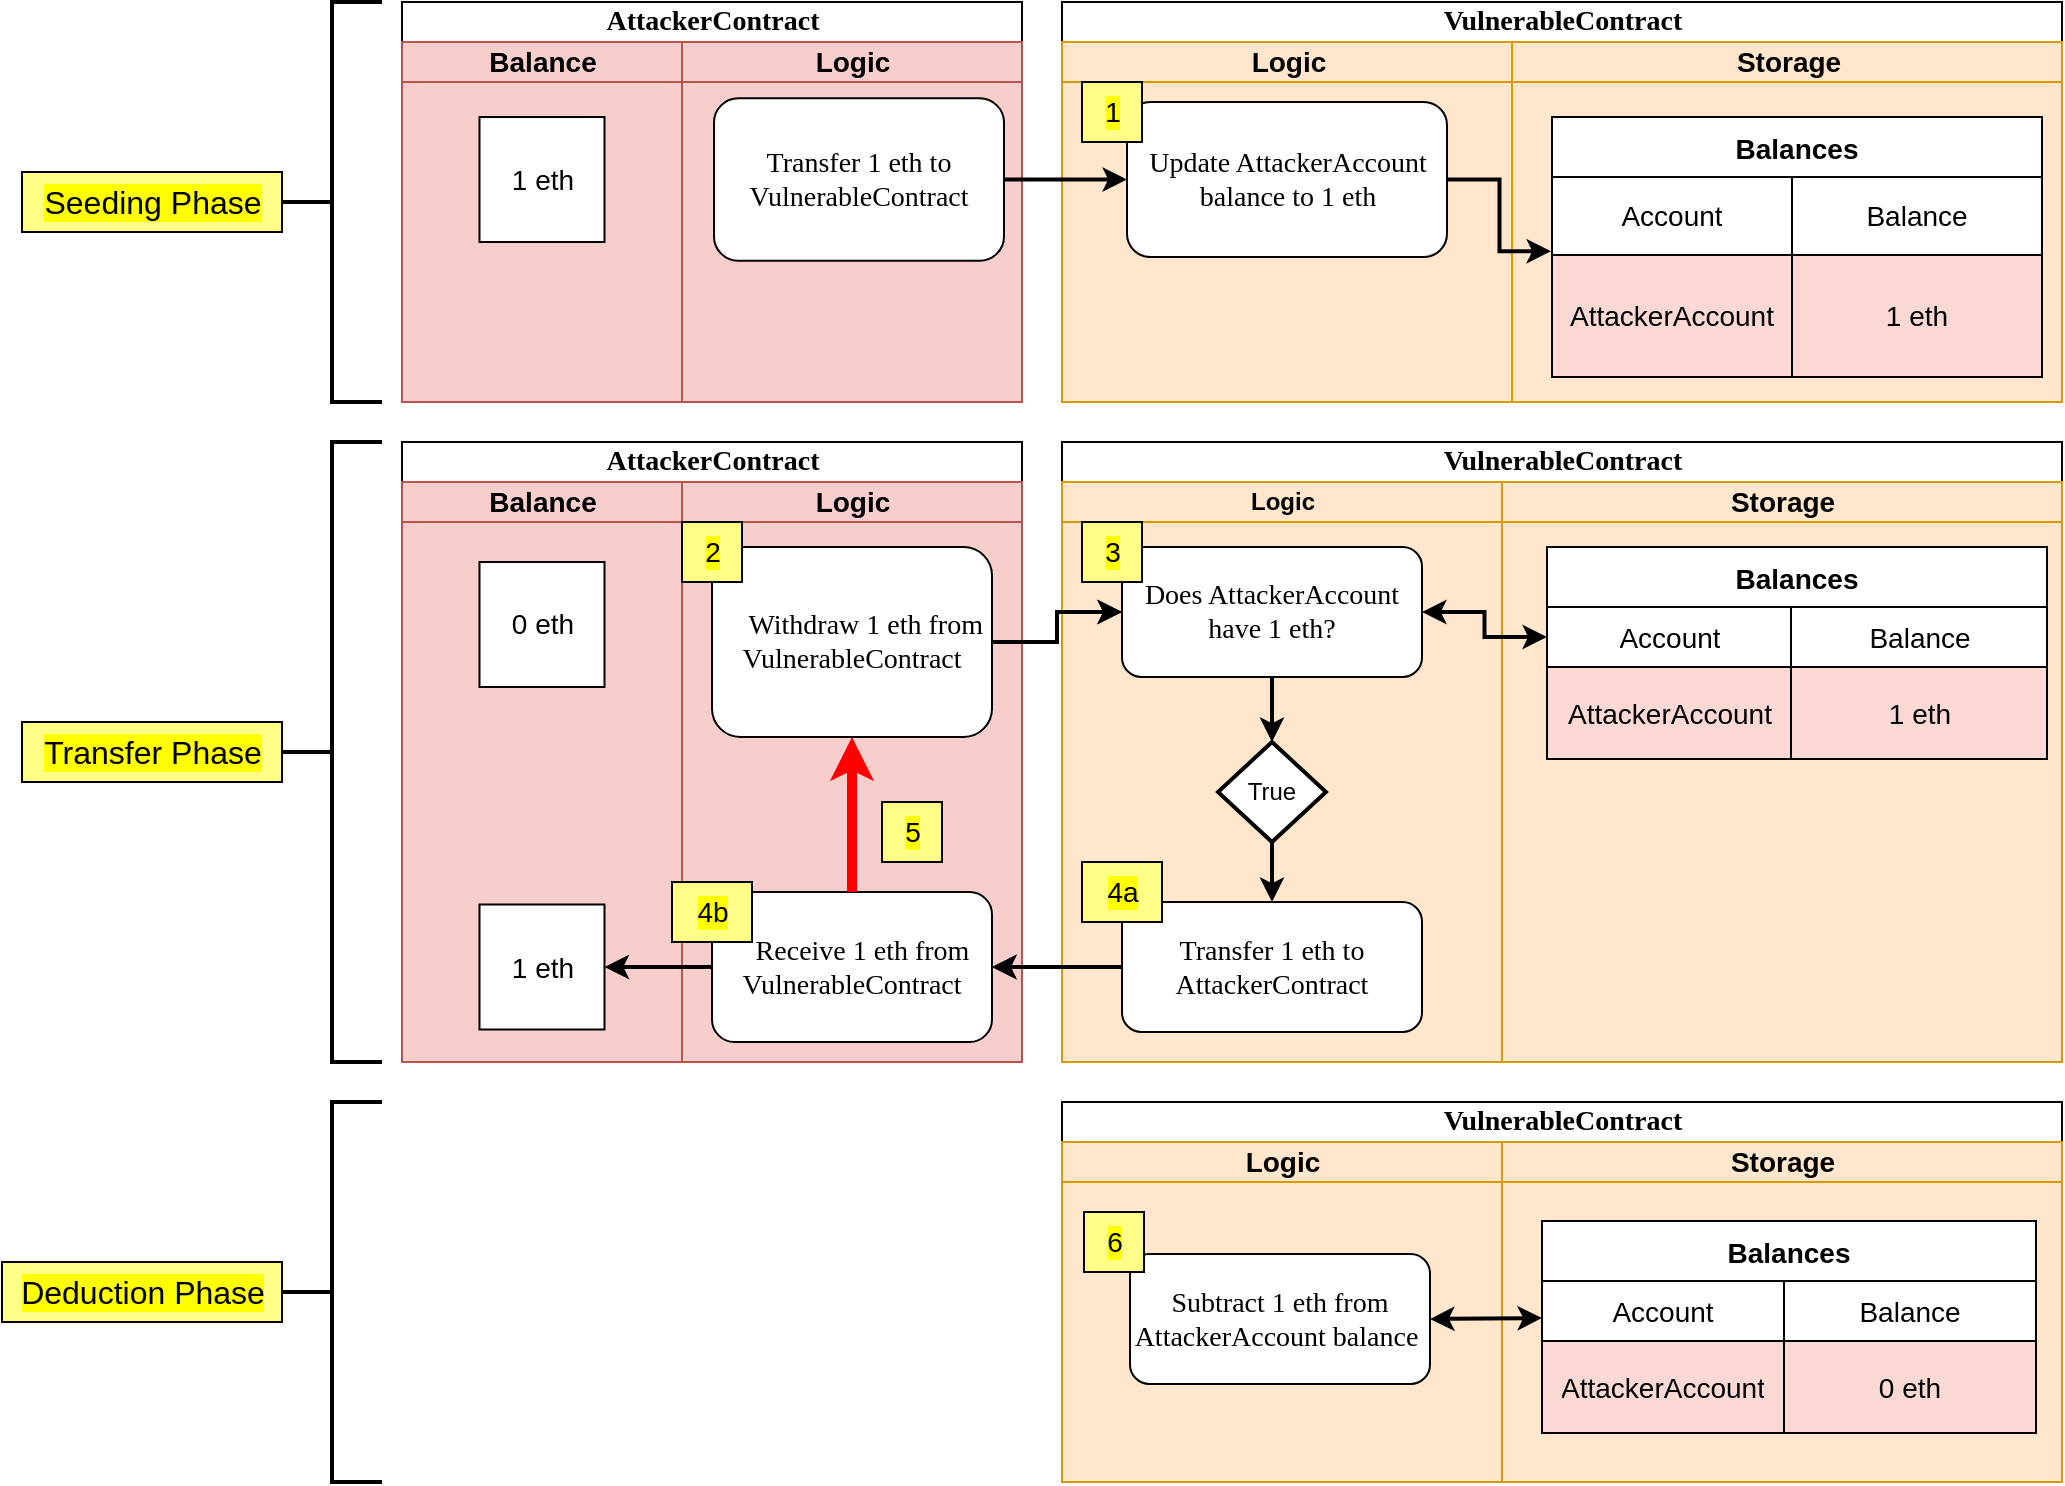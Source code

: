 <mxfile version="24.2.5" type="device">
  <diagram id="F1lny11qeg88ADVK70qy" name="Theory - 1">
    <mxGraphModel dx="2150" dy="732" grid="1" gridSize="10" guides="1" tooltips="1" connect="1" arrows="0" fold="1" page="1" pageScale="1" pageWidth="900" pageHeight="1600" math="0" shadow="0">
      <root>
        <mxCell id="0" />
        <object label="Base" id="1">
          <mxCell parent="0" />
        </object>
        <mxCell id="nzwxFwxQ3F7PPKd9Uy6t-1" value="&lt;font style=&quot;font-size: 14px;&quot;&gt;AttackerContract&lt;/font&gt;" style="swimlane;html=1;childLayout=stackLayout;startSize=20;rounded=0;shadow=0;labelBackgroundColor=none;strokeWidth=1;fontFamily=Verdana;fontSize=14;align=center;swimlaneFillColor=none;numbered=0;" parent="1" vertex="1">
          <mxGeometry x="-50" y="80" width="310" height="200" as="geometry">
            <mxRectangle x="20" y="20" width="60" height="20" as="alternateBounds" />
          </mxGeometry>
        </mxCell>
        <mxCell id="nzwxFwxQ3F7PPKd9Uy6t-16" style="edgeStyle=orthogonalEdgeStyle;rounded=1;html=1;labelBackgroundColor=none;startArrow=none;startFill=0;startSize=5;endArrow=classicThin;endFill=1;endSize=5;jettySize=auto;orthogonalLoop=1;strokeWidth=1;fontFamily=Verdana;fontSize=8" parent="nzwxFwxQ3F7PPKd9Uy6t-1" edge="1">
          <mxGeometry relative="1" as="geometry">
            <Array as="points">
              <mxPoint x="660" y="610" />
              <mxPoint x="660" y="550" />
              <mxPoint x="400" y="550" />
            </Array>
            <mxPoint x="690" y="610" as="sourcePoint" />
          </mxGeometry>
        </mxCell>
        <mxCell id="nzwxFwxQ3F7PPKd9Uy6t-17" style="edgeStyle=orthogonalEdgeStyle;rounded=1;html=1;labelBackgroundColor=none;startArrow=none;startFill=0;startSize=5;endArrow=classicThin;endFill=1;endSize=5;jettySize=auto;orthogonalLoop=1;strokeColor=#000000;strokeWidth=1;fontFamily=Verdana;fontSize=8;fontColor=#000000;" parent="nzwxFwxQ3F7PPKd9Uy6t-1" edge="1">
          <mxGeometry relative="1" as="geometry">
            <mxPoint x="690" y="610" as="sourcePoint" />
          </mxGeometry>
        </mxCell>
        <mxCell id="nzwxFwxQ3F7PPKd9Uy6t-19" style="edgeStyle=orthogonalEdgeStyle;rounded=1;html=1;labelBackgroundColor=none;startArrow=none;startFill=0;startSize=5;endArrow=classicThin;endFill=1;endSize=5;jettySize=auto;orthogonalLoop=1;strokeWidth=1;fontFamily=Verdana;fontSize=8" parent="nzwxFwxQ3F7PPKd9Uy6t-1" edge="1">
          <mxGeometry relative="1" as="geometry">
            <Array as="points">
              <mxPoint x="80" y="650" />
              <mxPoint x="490" y="650" />
              <mxPoint x="490" y="610" />
            </Array>
            <mxPoint x="530" y="610" as="targetPoint" />
          </mxGeometry>
        </mxCell>
        <mxCell id="nzwxFwxQ3F7PPKd9Uy6t-20" style="edgeStyle=orthogonalEdgeStyle;rounded=1;html=1;labelBackgroundColor=none;startArrow=none;startFill=0;startSize=5;endArrow=classicThin;endFill=1;endSize=5;jettySize=auto;orthogonalLoop=1;strokeWidth=1;fontFamily=Verdana;fontSize=8" parent="nzwxFwxQ3F7PPKd9Uy6t-1" edge="1">
          <mxGeometry relative="1" as="geometry">
            <mxPoint x="530" y="610" as="targetPoint" />
          </mxGeometry>
        </mxCell>
        <mxCell id="CfqDg3g44KLY0-B5oiju-57" value="Balance" style="swimlane;html=1;startSize=20;fillColor=#F8CECC;strokeColor=#b85450;fillStyle=solid;swimlaneFillColor=#F8CECC;numbered=0;fontSize=14;" parent="nzwxFwxQ3F7PPKd9Uy6t-1" vertex="1">
          <mxGeometry y="20" width="140" height="180" as="geometry" />
        </mxCell>
        <mxCell id="CfqDg3g44KLY0-B5oiju-59" value="1 eth" style="rounded=0;whiteSpace=wrap;html=1;labelBorderColor=none;strokeColor=default;strokeWidth=1;fontSize=14;aspect=fixed;" parent="CfqDg3g44KLY0-B5oiju-57" vertex="1">
          <mxGeometry x="38.75" y="37.51" width="62.5" height="62.5" as="geometry" />
        </mxCell>
        <mxCell id="nzwxFwxQ3F7PPKd9Uy6t-2" value="Logic" style="swimlane;html=1;startSize=20;fillColor=#F8CECC;strokeColor=#b85450;fillStyle=solid;swimlaneFillColor=#F8CECC;numbered=0;fontSize=14;" parent="nzwxFwxQ3F7PPKd9Uy6t-1" vertex="1">
          <mxGeometry x="140" y="20" width="170" height="180" as="geometry" />
        </mxCell>
        <mxCell id="KpImWnztJVB6oVCbE7Il-58" value="&lt;font style=&quot;font-size: 14px;&quot;&gt;Transfer 1 eth to VulnerableContract&lt;/font&gt;" style="rounded=1;whiteSpace=wrap;html=1;shadow=0;labelBackgroundColor=none;strokeWidth=1;fontFamily=Verdana;fontSize=14;align=center;numbered=0;" parent="nzwxFwxQ3F7PPKd9Uy6t-2" vertex="1">
          <mxGeometry x="16" y="28.13" width="145" height="81.25" as="geometry" />
        </mxCell>
        <mxCell id="KpImWnztJVB6oVCbE7Il-16" value="&lt;font style=&quot;font-size: 14px;&quot;&gt;VulnerableContract&lt;/font&gt;" style="swimlane;html=1;childLayout=stackLayout;startSize=20;rounded=0;shadow=0;labelBackgroundColor=none;strokeWidth=1;fontFamily=Verdana;fontSize=14;align=center;swimlaneFillColor=#FFE6CC;swimlaneLine=1;glass=0;spacing=2;" parent="1" vertex="1">
          <mxGeometry x="280" y="80" width="500" height="200" as="geometry">
            <mxRectangle x="20" y="20" width="60" height="20" as="alternateBounds" />
          </mxGeometry>
        </mxCell>
        <mxCell id="KpImWnztJVB6oVCbE7Il-23" style="edgeStyle=orthogonalEdgeStyle;rounded=1;html=1;labelBackgroundColor=none;startArrow=none;startFill=0;startSize=5;endArrow=classicThin;endFill=1;endSize=5;jettySize=auto;orthogonalLoop=1;strokeWidth=1;fontFamily=Verdana;fontSize=8" parent="KpImWnztJVB6oVCbE7Il-16" edge="1">
          <mxGeometry relative="1" as="geometry">
            <Array as="points">
              <mxPoint x="660" y="610" />
              <mxPoint x="660" y="550" />
              <mxPoint x="400" y="550" />
            </Array>
            <mxPoint x="690" y="610" as="sourcePoint" />
          </mxGeometry>
        </mxCell>
        <mxCell id="KpImWnztJVB6oVCbE7Il-24" style="edgeStyle=orthogonalEdgeStyle;rounded=1;html=1;labelBackgroundColor=none;startArrow=none;startFill=0;startSize=5;endArrow=classicThin;endFill=1;endSize=5;jettySize=auto;orthogonalLoop=1;strokeColor=#000000;strokeWidth=1;fontFamily=Verdana;fontSize=8;fontColor=#000000;" parent="KpImWnztJVB6oVCbE7Il-16" edge="1">
          <mxGeometry relative="1" as="geometry">
            <mxPoint x="690" y="610" as="sourcePoint" />
          </mxGeometry>
        </mxCell>
        <mxCell id="KpImWnztJVB6oVCbE7Il-25" style="edgeStyle=orthogonalEdgeStyle;rounded=1;html=1;labelBackgroundColor=none;startArrow=none;startFill=0;startSize=5;endArrow=classicThin;endFill=1;endSize=5;jettySize=auto;orthogonalLoop=1;strokeWidth=1;fontFamily=Verdana;fontSize=8" parent="KpImWnztJVB6oVCbE7Il-16" edge="1">
          <mxGeometry relative="1" as="geometry">
            <Array as="points">
              <mxPoint x="80" y="650" />
              <mxPoint x="490" y="650" />
              <mxPoint x="490" y="610" />
            </Array>
            <mxPoint x="530" y="610" as="targetPoint" />
          </mxGeometry>
        </mxCell>
        <mxCell id="KpImWnztJVB6oVCbE7Il-26" style="edgeStyle=orthogonalEdgeStyle;rounded=1;html=1;labelBackgroundColor=none;startArrow=none;startFill=0;startSize=5;endArrow=classicThin;endFill=1;endSize=5;jettySize=auto;orthogonalLoop=1;strokeWidth=1;fontFamily=Verdana;fontSize=8" parent="KpImWnztJVB6oVCbE7Il-16" edge="1">
          <mxGeometry relative="1" as="geometry">
            <mxPoint x="530" y="610" as="targetPoint" />
          </mxGeometry>
        </mxCell>
        <mxCell id="KpImWnztJVB6oVCbE7Il-27" value="Logic" style="swimlane;html=1;startSize=20;fillColor=#FFE6CC;strokeColor=#d79b00;fontSize=14;" parent="KpImWnztJVB6oVCbE7Il-16" vertex="1">
          <mxGeometry y="20" width="225" height="180" as="geometry" />
        </mxCell>
        <mxCell id="KpImWnztJVB6oVCbE7Il-28" value="&lt;font style=&quot;font-size: 14px;&quot;&gt;Update AttackerAccount balance to 1 eth&lt;/font&gt;" style="rounded=1;whiteSpace=wrap;html=1;shadow=0;labelBackgroundColor=none;strokeWidth=1;fontFamily=Verdana;fontSize=14;align=center;numbered=0;" parent="KpImWnztJVB6oVCbE7Il-27" vertex="1">
          <mxGeometry x="32.5" y="30" width="160" height="77.5" as="geometry" />
        </mxCell>
        <mxCell id="CfqDg3g44KLY0-B5oiju-24" value="1" style="text;html=1;resizable=0;autosize=1;align=center;verticalAlign=middle;points=[];fillColor=#ffff88;strokeColor=default;rounded=0;labelBackgroundColor=#FFFF00;labelBorderColor=none;fontSize=14;spacing=2;labelPadding=0;perimeterSpacing=2;" parent="KpImWnztJVB6oVCbE7Il-27" vertex="1">
          <mxGeometry x="10" y="20" width="30" height="30" as="geometry" />
        </mxCell>
        <mxCell id="KpImWnztJVB6oVCbE7Il-57" value="Storage" style="swimlane;html=1;startSize=20;fillColor=#FFE6CC;strokeColor=#d79b00;fontSize=14;" parent="KpImWnztJVB6oVCbE7Il-16" vertex="1">
          <mxGeometry x="225" y="20" width="275" height="180" as="geometry" />
        </mxCell>
        <mxCell id="KpImWnztJVB6oVCbE7Il-29" value="Balances" style="shape=table;startSize=30;container=1;collapsible=0;childLayout=tableLayout;fontStyle=1;align=center;fillStyle=solid;fontSize=14;strokeWidth=1;numbered=0;labelBorderColor=none;" parent="KpImWnztJVB6oVCbE7Il-57" vertex="1">
          <mxGeometry x="20" y="37.5" width="245" height="130" as="geometry" />
        </mxCell>
        <mxCell id="KpImWnztJVB6oVCbE7Il-30" value="" style="shape=tableRow;horizontal=0;startSize=0;swimlaneHead=0;swimlaneBody=0;top=0;left=0;bottom=0;right=0;collapsible=0;dropTarget=0;fillColor=none;points=[[0,0.5],[1,0.5]];portConstraint=eastwest;fillStyle=solid;fontSize=14;" parent="KpImWnztJVB6oVCbE7Il-29" vertex="1">
          <mxGeometry y="30" width="245" height="39" as="geometry" />
        </mxCell>
        <mxCell id="KpImWnztJVB6oVCbE7Il-31" value="Account" style="shape=partialRectangle;html=1;whiteSpace=wrap;connectable=0;top=1;left=1;bottom=1;right=1;overflow=hidden;fillStyle=solid;fontSize=14;strokeWidth=1;perimeterSpacing=2;labelBorderColor=none;fillColor=default;gradientColor=none;strokeColor=default;autosize=1;enumerate=0;enumerateValue=3;container=0;" parent="KpImWnztJVB6oVCbE7Il-30" vertex="1">
          <mxGeometry width="120" height="39" as="geometry">
            <mxRectangle width="120" height="39" as="alternateBounds" />
          </mxGeometry>
        </mxCell>
        <mxCell id="KpImWnztJVB6oVCbE7Il-32" value="Balance" style="shape=partialRectangle;html=1;whiteSpace=wrap;connectable=0;top=1;left=1;bottom=1;right=1;overflow=hidden;fillStyle=solid;fontSize=14;strokeWidth=1;" parent="KpImWnztJVB6oVCbE7Il-30" vertex="1">
          <mxGeometry x="120" width="125" height="39" as="geometry">
            <mxRectangle width="125" height="39" as="alternateBounds" />
          </mxGeometry>
        </mxCell>
        <mxCell id="KpImWnztJVB6oVCbE7Il-34" value="" style="shape=tableRow;horizontal=0;startSize=0;swimlaneHead=0;swimlaneBody=0;top=0;left=0;bottom=0;right=0;collapsible=0;dropTarget=0;fillColor=none;points=[[0,0.5],[1,0.5]];portConstraint=eastwest;fillStyle=solid;fontSize=14;" parent="KpImWnztJVB6oVCbE7Il-29" vertex="1">
          <mxGeometry y="69" width="245" height="61" as="geometry" />
        </mxCell>
        <mxCell id="KpImWnztJVB6oVCbE7Il-35" value="AttackerAccount" style="shape=partialRectangle;html=1;whiteSpace=wrap;connectable=0;top=1;left=1;bottom=1;right=1;overflow=hidden;fillStyle=solid;fontSize=14;strokeWidth=1;fillColor=#fad9d5;strokeColor=default;" parent="KpImWnztJVB6oVCbE7Il-34" vertex="1">
          <mxGeometry width="120" height="61" as="geometry">
            <mxRectangle width="120" height="61" as="alternateBounds" />
          </mxGeometry>
        </mxCell>
        <mxCell id="KpImWnztJVB6oVCbE7Il-36" value="1 eth" style="shape=partialRectangle;html=1;whiteSpace=wrap;connectable=0;top=1;left=1;bottom=1;right=1;overflow=hidden;fillStyle=solid;fontSize=14;strokeWidth=1;fillColor=#fad9d5;strokeColor=default;" parent="KpImWnztJVB6oVCbE7Il-34" vertex="1">
          <mxGeometry x="120" width="125" height="61" as="geometry">
            <mxRectangle width="125" height="61" as="alternateBounds" />
          </mxGeometry>
        </mxCell>
        <mxCell id="CJRN6A6oH6of_oJumCdY-156" value="" style="shape=waypoint;sketch=0;size=6;pointerEvents=1;points=[];fillColor=default;resizable=0;rotatable=0;perimeter=centerPerimeter;snapToPoint=1;fontSize=14;fontFamily=Verdana;rounded=1;shadow=0;labelBackgroundColor=none;strokeWidth=1;" parent="KpImWnztJVB6oVCbE7Il-34" vertex="1">
          <mxGeometry x="245" height="61" as="geometry">
            <mxRectangle width="NaN" height="61" as="alternateBounds" />
          </mxGeometry>
        </mxCell>
        <mxCell id="CJRN6A6oH6of_oJumCdY-68" value="&lt;font style=&quot;font-size: 14px;&quot;&gt;VulnerableContract&lt;/font&gt;" style="swimlane;html=1;childLayout=stackLayout;startSize=20;rounded=0;shadow=0;labelBackgroundColor=none;strokeWidth=1;fontFamily=Verdana;fontSize=14;align=center;swimlaneFillColor=#FFE6CC;strokeColor=default;" parent="1" vertex="1">
          <mxGeometry x="280" y="300" width="500" height="310" as="geometry">
            <mxRectangle x="20" y="20" width="60" height="20" as="alternateBounds" />
          </mxGeometry>
        </mxCell>
        <mxCell id="CJRN6A6oH6of_oJumCdY-69" style="edgeStyle=orthogonalEdgeStyle;rounded=1;html=1;labelBackgroundColor=none;startArrow=none;startFill=0;startSize=5;endArrow=classicThin;endFill=1;endSize=5;jettySize=auto;orthogonalLoop=1;strokeWidth=1;fontFamily=Verdana;fontSize=14;" parent="CJRN6A6oH6of_oJumCdY-68" target="CJRN6A6oH6of_oJumCdY-76" edge="1">
          <mxGeometry relative="1" as="geometry">
            <mxPoint x="120" y="115.0" as="sourcePoint" />
          </mxGeometry>
        </mxCell>
        <mxCell id="CJRN6A6oH6of_oJumCdY-70" value="1 ethLib" style="edgeLabel;html=1;align=center;verticalAlign=middle;resizable=0;points=[];fontSize=14;" parent="CJRN6A6oH6of_oJumCdY-69" vertex="1" connectable="0">
          <mxGeometry x="-0.367" y="1" relative="1" as="geometry">
            <mxPoint as="offset" />
          </mxGeometry>
        </mxCell>
        <mxCell id="CJRN6A6oH6of_oJumCdY-71" style="edgeStyle=orthogonalEdgeStyle;rounded=1;html=1;labelBackgroundColor=none;startArrow=none;startFill=0;startSize=5;endArrow=classicThin;endFill=1;endSize=5;jettySize=auto;orthogonalLoop=1;strokeWidth=1;fontFamily=Verdana;fontSize=8" parent="CJRN6A6oH6of_oJumCdY-68" edge="1">
          <mxGeometry relative="1" as="geometry">
            <Array as="points">
              <mxPoint x="660" y="610" />
              <mxPoint x="660" y="550" />
              <mxPoint x="400" y="550" />
            </Array>
            <mxPoint x="690" y="610" as="sourcePoint" />
          </mxGeometry>
        </mxCell>
        <mxCell id="CJRN6A6oH6of_oJumCdY-72" style="edgeStyle=orthogonalEdgeStyle;rounded=1;html=1;labelBackgroundColor=none;startArrow=none;startFill=0;startSize=5;endArrow=classicThin;endFill=1;endSize=5;jettySize=auto;orthogonalLoop=1;strokeColor=#000000;strokeWidth=1;fontFamily=Verdana;fontSize=8;fontColor=#000000;" parent="CJRN6A6oH6of_oJumCdY-68" edge="1">
          <mxGeometry relative="1" as="geometry">
            <mxPoint x="690" y="610" as="sourcePoint" />
          </mxGeometry>
        </mxCell>
        <mxCell id="CJRN6A6oH6of_oJumCdY-73" style="edgeStyle=orthogonalEdgeStyle;rounded=1;html=1;labelBackgroundColor=none;startArrow=none;startFill=0;startSize=5;endArrow=classicThin;endFill=1;endSize=5;jettySize=auto;orthogonalLoop=1;strokeWidth=1;fontFamily=Verdana;fontSize=8" parent="CJRN6A6oH6of_oJumCdY-68" edge="1">
          <mxGeometry relative="1" as="geometry">
            <Array as="points">
              <mxPoint x="80" y="650" />
              <mxPoint x="490" y="650" />
              <mxPoint x="490" y="610" />
            </Array>
            <mxPoint x="530" y="610" as="targetPoint" />
          </mxGeometry>
        </mxCell>
        <mxCell id="CJRN6A6oH6of_oJumCdY-74" style="edgeStyle=orthogonalEdgeStyle;rounded=1;html=1;labelBackgroundColor=none;startArrow=none;startFill=0;startSize=5;endArrow=classicThin;endFill=1;endSize=5;jettySize=auto;orthogonalLoop=1;strokeWidth=1;fontFamily=Verdana;fontSize=8" parent="CJRN6A6oH6of_oJumCdY-68" edge="1">
          <mxGeometry relative="1" as="geometry">
            <mxPoint x="530" y="610" as="targetPoint" />
          </mxGeometry>
        </mxCell>
        <mxCell id="CJRN6A6oH6of_oJumCdY-75" value="Logic" style="swimlane;html=1;startSize=20;fillColor=#FFE6CC;strokeColor=#d79b00;fontSize=12;" parent="CJRN6A6oH6of_oJumCdY-68" vertex="1">
          <mxGeometry y="20" width="220" height="290" as="geometry" />
        </mxCell>
        <mxCell id="CJRN6A6oH6of_oJumCdY-76" value="&lt;font style=&quot;font-size: 14px;&quot;&gt;Does AttackerAccount have 1 eth?&lt;/font&gt;" style="rounded=1;whiteSpace=wrap;html=1;shadow=0;labelBackgroundColor=none;strokeWidth=1;fontFamily=Verdana;fontSize=14;align=center;numbered=0;" parent="CJRN6A6oH6of_oJumCdY-75" vertex="1">
          <mxGeometry x="30" y="32.5" width="150" height="65" as="geometry" />
        </mxCell>
        <mxCell id="CJRN6A6oH6of_oJumCdY-98" value="&lt;font style=&quot;font-size: 14px;&quot;&gt;Transfer 1 eth to AttackerContract&lt;/font&gt;" style="rounded=1;whiteSpace=wrap;html=1;shadow=0;labelBackgroundColor=none;strokeWidth=1;fontFamily=Verdana;fontSize=14;align=center;numbered=0;" parent="CJRN6A6oH6of_oJumCdY-75" vertex="1">
          <mxGeometry x="30" y="210" width="150" height="65" as="geometry" />
        </mxCell>
        <mxCell id="uNGihFnRNZCweG5Byzgp-124" value="" style="edgeStyle=orthogonalEdgeStyle;rounded=0;orthogonalLoop=1;jettySize=auto;html=1;strokeWidth=2;fontSize=14;exitX=0.5;exitY=1;exitDx=0;exitDy=0;entryX=0.5;entryY=0;entryDx=0;entryDy=0;strokeColor=#000000;" parent="CJRN6A6oH6of_oJumCdY-75" source="CfqDg3g44KLY0-B5oiju-52" target="CJRN6A6oH6of_oJumCdY-98" edge="1">
          <mxGeometry relative="1" as="geometry">
            <mxPoint x="115" y="140" as="sourcePoint" />
            <mxPoint x="115" y="200" as="targetPoint" />
          </mxGeometry>
        </mxCell>
        <mxCell id="CfqDg3g44KLY0-B5oiju-12" value="4a" style="text;html=1;resizable=0;autosize=1;align=center;verticalAlign=middle;points=[];fillColor=#ffff88;strokeColor=default;rounded=0;labelBackgroundColor=#FFFF00;labelBorderColor=none;fontSize=14;spacing=2;labelPadding=0;perimeterSpacing=2;" parent="CJRN6A6oH6of_oJumCdY-75" vertex="1">
          <mxGeometry x="10" y="190" width="40" height="30" as="geometry" />
        </mxCell>
        <mxCell id="CfqDg3g44KLY0-B5oiju-13" value="3" style="text;html=1;resizable=0;autosize=1;align=center;verticalAlign=middle;points=[];fillColor=#ffff88;strokeColor=default;rounded=0;labelBackgroundColor=#FFFF00;labelBorderColor=none;fontSize=14;spacing=2;labelPadding=0;perimeterSpacing=2;" parent="CJRN6A6oH6of_oJumCdY-75" vertex="1">
          <mxGeometry x="10" y="20" width="30" height="30" as="geometry" />
        </mxCell>
        <mxCell id="CfqDg3g44KLY0-B5oiju-52" value="True" style="strokeWidth=2;html=1;shape=mxgraph.flowchart.decision;whiteSpace=wrap;" parent="CJRN6A6oH6of_oJumCdY-75" vertex="1">
          <mxGeometry x="78" y="130" width="54" height="50" as="geometry" />
        </mxCell>
        <mxCell id="CfqDg3g44KLY0-B5oiju-53" value="" style="edgeStyle=orthogonalEdgeStyle;rounded=0;orthogonalLoop=1;jettySize=auto;html=1;strokeWidth=2;fontSize=14;exitX=0.5;exitY=1;exitDx=0;exitDy=0;entryX=0.5;entryY=0;entryDx=0;entryDy=0;strokeColor=#000000;" parent="CJRN6A6oH6of_oJumCdY-75" source="CJRN6A6oH6of_oJumCdY-76" target="CfqDg3g44KLY0-B5oiju-52" edge="1">
          <mxGeometry relative="1" as="geometry">
            <mxPoint x="385" y="428" as="sourcePoint" />
            <mxPoint x="385" y="520" as="targetPoint" />
          </mxGeometry>
        </mxCell>
        <mxCell id="CJRN6A6oH6of_oJumCdY-193" value="Storage" style="swimlane;html=1;startSize=20;fillColor=#FFE6CC;strokeColor=#d79b00;fontSize=14;" parent="CJRN6A6oH6of_oJumCdY-68" vertex="1">
          <mxGeometry x="220" y="20" width="280" height="290" as="geometry" />
        </mxCell>
        <mxCell id="ML-0f9Pnc7A3zYeYv5lM-28" value="Balances" style="shape=table;startSize=30;container=1;collapsible=0;childLayout=tableLayout;fontStyle=1;align=center;fillStyle=solid;fontSize=14;strokeWidth=1;numbered=0;labelBorderColor=none;" parent="CJRN6A6oH6of_oJumCdY-193" vertex="1">
          <mxGeometry x="22.5" y="32.5" width="250" height="106" as="geometry" />
        </mxCell>
        <mxCell id="ML-0f9Pnc7A3zYeYv5lM-29" value="" style="shape=tableRow;horizontal=0;startSize=0;swimlaneHead=0;swimlaneBody=0;top=0;left=0;bottom=0;right=0;collapsible=0;dropTarget=0;fillColor=none;points=[[0,0.5],[1,0.5]];portConstraint=eastwest;fillStyle=solid;fontSize=14;" parent="ML-0f9Pnc7A3zYeYv5lM-28" vertex="1">
          <mxGeometry y="30" width="250" height="30" as="geometry" />
        </mxCell>
        <mxCell id="ML-0f9Pnc7A3zYeYv5lM-30" value="Account" style="shape=partialRectangle;html=1;whiteSpace=wrap;connectable=0;top=1;left=1;bottom=1;right=1;overflow=hidden;fillStyle=solid;fontSize=14;strokeWidth=1;perimeterSpacing=2;labelBorderColor=none;fillColor=default;gradientColor=none;strokeColor=default;autosize=1;enumerate=0;enumerateValue=3;container=0;" parent="ML-0f9Pnc7A3zYeYv5lM-29" vertex="1">
          <mxGeometry width="122" height="30" as="geometry">
            <mxRectangle width="122" height="30" as="alternateBounds" />
          </mxGeometry>
        </mxCell>
        <mxCell id="ML-0f9Pnc7A3zYeYv5lM-31" value="Balance" style="shape=partialRectangle;html=1;whiteSpace=wrap;connectable=0;top=1;left=1;bottom=1;right=1;overflow=hidden;fillStyle=solid;fontSize=14;strokeWidth=1;" parent="ML-0f9Pnc7A3zYeYv5lM-29" vertex="1">
          <mxGeometry x="122" width="128" height="30" as="geometry">
            <mxRectangle width="128" height="30" as="alternateBounds" />
          </mxGeometry>
        </mxCell>
        <mxCell id="ML-0f9Pnc7A3zYeYv5lM-32" value="" style="shape=tableRow;horizontal=0;startSize=0;swimlaneHead=0;swimlaneBody=0;top=0;left=0;bottom=0;right=0;collapsible=0;dropTarget=0;fillColor=none;points=[[0,0.5],[1,0.5]];portConstraint=eastwest;fillStyle=solid;fontSize=14;" parent="ML-0f9Pnc7A3zYeYv5lM-28" vertex="1">
          <mxGeometry y="60" width="250" height="46" as="geometry" />
        </mxCell>
        <mxCell id="ML-0f9Pnc7A3zYeYv5lM-33" value="AttackerAccount" style="shape=partialRectangle;html=1;whiteSpace=wrap;connectable=0;top=1;left=1;bottom=1;right=1;overflow=hidden;fillStyle=solid;fontSize=14;strokeWidth=1;fillColor=#fad9d5;strokeColor=default;" parent="ML-0f9Pnc7A3zYeYv5lM-32" vertex="1">
          <mxGeometry width="122" height="46" as="geometry">
            <mxRectangle width="122" height="46" as="alternateBounds" />
          </mxGeometry>
        </mxCell>
        <mxCell id="ML-0f9Pnc7A3zYeYv5lM-34" value="1 eth" style="shape=partialRectangle;html=1;whiteSpace=wrap;connectable=0;top=1;left=1;bottom=1;right=1;overflow=hidden;fillStyle=solid;fontSize=14;strokeWidth=1;fillColor=#fad9d5;strokeColor=default;" parent="ML-0f9Pnc7A3zYeYv5lM-32" vertex="1">
          <mxGeometry x="122" width="128" height="46" as="geometry">
            <mxRectangle width="128" height="46" as="alternateBounds" />
          </mxGeometry>
        </mxCell>
        <mxCell id="ML-0f9Pnc7A3zYeYv5lM-35" value="" style="shape=waypoint;sketch=0;size=6;pointerEvents=1;points=[];fillColor=default;resizable=0;rotatable=0;perimeter=centerPerimeter;snapToPoint=1;fontSize=14;fontFamily=Verdana;rounded=1;shadow=0;labelBackgroundColor=none;strokeWidth=1;" parent="ML-0f9Pnc7A3zYeYv5lM-32" vertex="1">
          <mxGeometry x="250" height="46" as="geometry">
            <mxRectangle width="NaN" height="46" as="alternateBounds" />
          </mxGeometry>
        </mxCell>
        <mxCell id="CJRN6A6oH6of_oJumCdY-162" style="edgeStyle=orthogonalEdgeStyle;rounded=0;orthogonalLoop=1;jettySize=auto;html=1;exitX=1;exitY=0.5;exitDx=0;exitDy=0;strokeWidth=2;fontSize=14;startArrow=classic;startFill=1;strokeColor=#000000;entryX=0;entryY=0.5;entryDx=0;entryDy=0;" parent="CJRN6A6oH6of_oJumCdY-68" source="CJRN6A6oH6of_oJumCdY-76" target="ML-0f9Pnc7A3zYeYv5lM-29" edge="1">
          <mxGeometry relative="1" as="geometry">
            <mxPoint x="230" y="122" as="targetPoint" />
          </mxGeometry>
        </mxCell>
        <mxCell id="CJRN6A6oH6of_oJumCdY-154" value="&lt;p style=&quot;line-height: 100%;&quot;&gt;&lt;br&gt;&lt;/p&gt;" style="strokeWidth=2;html=1;shape=mxgraph.flowchart.annotation_2;align=right;labelPosition=left;pointerEvents=1;labelBackgroundColor=#FFFF00;fontSize=14;verticalLabelPosition=middle;verticalAlign=middle;horizontal=1;spacing=0;labelPadding=0;snapToPoint=0;perimeter=rectanglePerimeter;container=0;" parent="1" vertex="1">
          <mxGeometry x="-110" y="80" width="50" height="200" as="geometry" />
        </mxCell>
        <mxCell id="ML-0f9Pnc7A3zYeYv5lM-11" value="&lt;p style=&quot;line-height: 0%;&quot;&gt;&lt;br&gt;&lt;/p&gt;" style="strokeWidth=2;html=1;shape=mxgraph.flowchart.annotation_2;align=right;labelPosition=left;pointerEvents=1;labelBackgroundColor=#FFFF00;fontSize=14;verticalLabelPosition=middle;verticalAlign=middle;horizontal=1;spacing=0;strokeColor=default;labelPadding=5;snapToPoint=0;perimeter=rectanglePerimeter;" parent="1" vertex="1">
          <mxGeometry x="-110" y="300" width="50" height="310" as="geometry" />
        </mxCell>
        <mxCell id="ML-0f9Pnc7A3zYeYv5lM-57" value="&lt;font style=&quot;font-size: 14px;&quot;&gt;VulnerableContract&lt;/font&gt;" style="swimlane;html=1;childLayout=stackLayout;startSize=20;rounded=0;shadow=0;labelBackgroundColor=none;strokeWidth=1;fontFamily=Verdana;fontSize=14;align=center;swimlaneFillColor=#FFE6CC;" parent="1" vertex="1">
          <mxGeometry x="280" y="630" width="500" height="190" as="geometry">
            <mxRectangle x="20" y="20" width="60" height="20" as="alternateBounds" />
          </mxGeometry>
        </mxCell>
        <mxCell id="ML-0f9Pnc7A3zYeYv5lM-58" style="edgeStyle=orthogonalEdgeStyle;rounded=1;html=1;labelBackgroundColor=none;startArrow=none;startFill=0;startSize=5;endArrow=classicThin;endFill=1;endSize=5;jettySize=auto;orthogonalLoop=1;strokeWidth=1;fontFamily=Verdana;fontSize=14;" parent="ML-0f9Pnc7A3zYeYv5lM-57" target="ML-0f9Pnc7A3zYeYv5lM-67" edge="1">
          <mxGeometry relative="1" as="geometry">
            <mxPoint x="120" y="115.0" as="sourcePoint" />
          </mxGeometry>
        </mxCell>
        <mxCell id="ML-0f9Pnc7A3zYeYv5lM-59" value="1 ethLib" style="edgeLabel;html=1;align=center;verticalAlign=middle;resizable=0;points=[];fontSize=14;" parent="ML-0f9Pnc7A3zYeYv5lM-58" vertex="1" connectable="0">
          <mxGeometry x="-0.367" y="1" relative="1" as="geometry">
            <mxPoint as="offset" />
          </mxGeometry>
        </mxCell>
        <mxCell id="ML-0f9Pnc7A3zYeYv5lM-60" style="edgeStyle=orthogonalEdgeStyle;rounded=1;html=1;labelBackgroundColor=none;startArrow=none;startFill=0;startSize=5;endArrow=classicThin;endFill=1;endSize=5;jettySize=auto;orthogonalLoop=1;strokeWidth=1;fontFamily=Verdana;fontSize=8" parent="ML-0f9Pnc7A3zYeYv5lM-57" edge="1">
          <mxGeometry relative="1" as="geometry">
            <Array as="points">
              <mxPoint x="660" y="610" />
              <mxPoint x="660" y="550" />
              <mxPoint x="400" y="550" />
            </Array>
            <mxPoint x="690" y="610" as="sourcePoint" />
          </mxGeometry>
        </mxCell>
        <mxCell id="ML-0f9Pnc7A3zYeYv5lM-61" style="edgeStyle=orthogonalEdgeStyle;rounded=1;html=1;labelBackgroundColor=none;startArrow=none;startFill=0;startSize=5;endArrow=classicThin;endFill=1;endSize=5;jettySize=auto;orthogonalLoop=1;strokeColor=#000000;strokeWidth=1;fontFamily=Verdana;fontSize=8;fontColor=#000000;" parent="ML-0f9Pnc7A3zYeYv5lM-57" edge="1">
          <mxGeometry relative="1" as="geometry">
            <mxPoint x="690" y="610" as="sourcePoint" />
          </mxGeometry>
        </mxCell>
        <mxCell id="ML-0f9Pnc7A3zYeYv5lM-62" style="edgeStyle=orthogonalEdgeStyle;rounded=1;html=1;labelBackgroundColor=none;startArrow=none;startFill=0;startSize=5;endArrow=classicThin;endFill=1;endSize=5;jettySize=auto;orthogonalLoop=1;strokeWidth=1;fontFamily=Verdana;fontSize=8" parent="ML-0f9Pnc7A3zYeYv5lM-57" edge="1">
          <mxGeometry relative="1" as="geometry">
            <Array as="points">
              <mxPoint x="80" y="650" />
              <mxPoint x="490" y="650" />
              <mxPoint x="490" y="610" />
            </Array>
            <mxPoint x="530" y="610" as="targetPoint" />
          </mxGeometry>
        </mxCell>
        <mxCell id="ML-0f9Pnc7A3zYeYv5lM-63" style="edgeStyle=orthogonalEdgeStyle;rounded=1;html=1;labelBackgroundColor=none;startArrow=none;startFill=0;startSize=5;endArrow=classicThin;endFill=1;endSize=5;jettySize=auto;orthogonalLoop=1;strokeWidth=1;fontFamily=Verdana;fontSize=8" parent="ML-0f9Pnc7A3zYeYv5lM-57" edge="1">
          <mxGeometry relative="1" as="geometry">
            <mxPoint x="530" y="610" as="targetPoint" />
          </mxGeometry>
        </mxCell>
        <mxCell id="ML-0f9Pnc7A3zYeYv5lM-64" value="Logic" style="swimlane;html=1;startSize=20;fillColor=#FFE6CC;strokeColor=#d79b00;fontSize=14;" parent="ML-0f9Pnc7A3zYeYv5lM-57" vertex="1">
          <mxGeometry y="20" width="220" height="170" as="geometry" />
        </mxCell>
        <mxCell id="ML-0f9Pnc7A3zYeYv5lM-67" value="&lt;font style=&quot;font-size: 14px;&quot;&gt;Subtract 1 eth from AttackerAccount balance&amp;nbsp;&lt;/font&gt;" style="rounded=1;whiteSpace=wrap;html=1;shadow=0;labelBackgroundColor=none;strokeWidth=1;fontFamily=Verdana;fontSize=14;align=center;numbered=0;" parent="ML-0f9Pnc7A3zYeYv5lM-64" vertex="1">
          <mxGeometry x="34" y="56" width="150" height="65" as="geometry" />
        </mxCell>
        <mxCell id="CfqDg3g44KLY0-B5oiju-10" value="6" style="text;html=1;resizable=0;autosize=1;align=center;verticalAlign=middle;points=[];fillColor=#ffff88;strokeColor=default;rounded=0;labelBackgroundColor=#FFFF00;labelBorderColor=none;fontSize=14;spacing=2;labelPadding=0;perimeterSpacing=2;" parent="ML-0f9Pnc7A3zYeYv5lM-64" vertex="1">
          <mxGeometry x="11" y="35" width="30" height="30" as="geometry" />
        </mxCell>
        <mxCell id="ML-0f9Pnc7A3zYeYv5lM-70" value="VulnerableContract Storage" style="swimlane;html=1;startSize=20;fillColor=#FFE6CC;strokeColor=#d79b00;fontSize=14;" parent="ML-0f9Pnc7A3zYeYv5lM-57" vertex="1">
          <mxGeometry x="220" y="20" width="280" height="170" as="geometry" />
        </mxCell>
        <mxCell id="ML-0f9Pnc7A3zYeYv5lM-71" value="Balances" style="shape=table;startSize=30;container=1;collapsible=0;childLayout=tableLayout;fontStyle=1;align=center;fillStyle=solid;fontSize=14;strokeWidth=1;numbered=0;labelBorderColor=none;" parent="ML-0f9Pnc7A3zYeYv5lM-70" vertex="1">
          <mxGeometry x="20" y="39.5" width="247" height="106" as="geometry" />
        </mxCell>
        <mxCell id="ML-0f9Pnc7A3zYeYv5lM-72" value="" style="shape=tableRow;horizontal=0;startSize=0;swimlaneHead=0;swimlaneBody=0;top=0;left=0;bottom=0;right=0;collapsible=0;dropTarget=0;fillColor=none;points=[[0,0.5],[1,0.5]];portConstraint=eastwest;fillStyle=solid;fontSize=14;" parent="ML-0f9Pnc7A3zYeYv5lM-71" vertex="1">
          <mxGeometry y="30" width="247" height="30" as="geometry" />
        </mxCell>
        <mxCell id="ML-0f9Pnc7A3zYeYv5lM-73" value="Account" style="shape=partialRectangle;html=1;whiteSpace=wrap;connectable=0;top=1;left=1;bottom=1;right=1;overflow=hidden;fillStyle=solid;fontSize=14;strokeWidth=1;perimeterSpacing=2;labelBorderColor=none;fillColor=default;gradientColor=none;strokeColor=default;autosize=1;enumerate=0;enumerateValue=3;container=0;" parent="ML-0f9Pnc7A3zYeYv5lM-72" vertex="1">
          <mxGeometry width="121" height="30" as="geometry">
            <mxRectangle width="121" height="30" as="alternateBounds" />
          </mxGeometry>
        </mxCell>
        <mxCell id="ML-0f9Pnc7A3zYeYv5lM-74" value="Balance" style="shape=partialRectangle;html=1;whiteSpace=wrap;connectable=0;top=1;left=1;bottom=1;right=1;overflow=hidden;fillStyle=solid;fontSize=14;strokeWidth=1;" parent="ML-0f9Pnc7A3zYeYv5lM-72" vertex="1">
          <mxGeometry x="121" width="126" height="30" as="geometry">
            <mxRectangle width="126" height="30" as="alternateBounds" />
          </mxGeometry>
        </mxCell>
        <mxCell id="ML-0f9Pnc7A3zYeYv5lM-75" value="" style="shape=tableRow;horizontal=0;startSize=0;swimlaneHead=0;swimlaneBody=0;top=0;left=0;bottom=0;right=0;collapsible=0;dropTarget=0;fillColor=none;points=[[0,0.5],[1,0.5]];portConstraint=eastwest;fillStyle=solid;fontSize=14;" parent="ML-0f9Pnc7A3zYeYv5lM-71" vertex="1">
          <mxGeometry y="60" width="247" height="46" as="geometry" />
        </mxCell>
        <mxCell id="ML-0f9Pnc7A3zYeYv5lM-76" value="AttackerAccount" style="shape=partialRectangle;html=1;whiteSpace=wrap;connectable=0;top=1;left=1;bottom=1;right=1;overflow=hidden;fillStyle=solid;fontSize=14;strokeWidth=1;fillColor=#fad9d5;strokeColor=default;" parent="ML-0f9Pnc7A3zYeYv5lM-75" vertex="1">
          <mxGeometry width="121" height="46" as="geometry">
            <mxRectangle width="121" height="46" as="alternateBounds" />
          </mxGeometry>
        </mxCell>
        <mxCell id="ML-0f9Pnc7A3zYeYv5lM-77" value="0 eth" style="shape=partialRectangle;html=1;whiteSpace=wrap;connectable=0;top=1;left=1;bottom=1;right=1;overflow=hidden;fillStyle=solid;fontSize=14;strokeWidth=1;fillColor=#fad9d5;strokeColor=default;" parent="ML-0f9Pnc7A3zYeYv5lM-75" vertex="1">
          <mxGeometry x="121" width="126" height="46" as="geometry">
            <mxRectangle width="126" height="46" as="alternateBounds" />
          </mxGeometry>
        </mxCell>
        <mxCell id="ML-0f9Pnc7A3zYeYv5lM-78" value="" style="shape=waypoint;sketch=0;size=6;pointerEvents=1;points=[];fillColor=default;resizable=0;rotatable=0;perimeter=centerPerimeter;snapToPoint=1;fontSize=14;fontFamily=Verdana;rounded=1;shadow=0;labelBackgroundColor=none;strokeWidth=1;" parent="ML-0f9Pnc7A3zYeYv5lM-75" vertex="1">
          <mxGeometry x="247" height="46" as="geometry">
            <mxRectangle width="NaN" height="46" as="alternateBounds" />
          </mxGeometry>
        </mxCell>
        <mxCell id="ML-0f9Pnc7A3zYeYv5lM-79" value="Storage" style="swimlane;html=1;startSize=20;fillColor=#FFE6CC;strokeColor=#d79b00;fontSize=14;" parent="ML-0f9Pnc7A3zYeYv5lM-70" vertex="1">
          <mxGeometry width="280" height="170" as="geometry" />
        </mxCell>
        <mxCell id="ML-0f9Pnc7A3zYeYv5lM-82" value="&lt;p style=&quot;line-height: 0%;&quot;&gt;&lt;br&gt;&lt;/p&gt;" style="strokeWidth=2;html=1;shape=mxgraph.flowchart.annotation_2;align=right;labelPosition=left;pointerEvents=1;labelBackgroundColor=#FFFF00;fontSize=14;verticalLabelPosition=middle;verticalAlign=middle;horizontal=1;spacing=0;strokeColor=default;labelPadding=5;snapToPoint=0;perimeter=rectanglePerimeter;" parent="1" vertex="1">
          <mxGeometry x="-110" y="630" width="50" height="190" as="geometry" />
        </mxCell>
        <mxCell id="CfqDg3g44KLY0-B5oiju-15" value="&lt;font style=&quot;font-size: 16px;&quot;&gt;Seeding Phase&lt;/font&gt;" style="text;html=1;resizable=0;autosize=1;align=center;verticalAlign=middle;points=[];fillColor=#ffff88;strokeColor=default;rounded=0;labelBackgroundColor=#FFFF00;labelBorderColor=none;fontSize=14;spacing=0;labelPadding=0;perimeterSpacing=2;" parent="1" vertex="1">
          <mxGeometry x="-240" y="165" width="130" height="30" as="geometry" />
        </mxCell>
        <mxCell id="CfqDg3g44KLY0-B5oiju-16" value="&lt;font style=&quot;font-size: 16px;&quot;&gt;Transfer Phase&lt;/font&gt;" style="text;html=1;resizable=0;autosize=1;align=center;verticalAlign=middle;points=[];fillColor=#ffff88;strokeColor=default;rounded=0;labelBackgroundColor=#FFFF00;labelBorderColor=none;fontSize=14;spacing=0;labelPadding=0;perimeterSpacing=2;" parent="1" vertex="1">
          <mxGeometry x="-240" y="440" width="130" height="30" as="geometry" />
        </mxCell>
        <mxCell id="CfqDg3g44KLY0-B5oiju-17" value="Deduction Phase" style="text;html=1;resizable=0;autosize=1;align=center;verticalAlign=middle;points=[];fillColor=#ffff88;strokeColor=default;rounded=0;labelBackgroundColor=#FFFF00;labelBorderColor=none;fontSize=16;spacing=0;labelPadding=0;perimeterSpacing=2;" parent="1" vertex="1">
          <mxGeometry x="-250" y="710" width="140" height="30" as="geometry" />
        </mxCell>
        <mxCell id="CJRN6A6oH6of_oJumCdY-55" value="&lt;font style=&quot;font-size: 14px;&quot;&gt;AttackerContract&lt;/font&gt;" style="swimlane;html=1;childLayout=stackLayout;startSize=20;rounded=0;shadow=0;labelBackgroundColor=none;strokeWidth=1;fontFamily=Verdana;fontSize=14;align=center;swimlaneFillColor=none;numbered=0;" parent="1" vertex="1">
          <mxGeometry x="-50" y="300" width="310" height="310" as="geometry">
            <mxRectangle x="20" y="20" width="60" height="20" as="alternateBounds" />
          </mxGeometry>
        </mxCell>
        <mxCell id="CJRN6A6oH6of_oJumCdY-56" style="edgeStyle=orthogonalEdgeStyle;rounded=1;html=1;labelBackgroundColor=none;startArrow=none;startFill=0;startSize=5;endArrow=classicThin;endFill=1;endSize=5;jettySize=auto;orthogonalLoop=1;strokeWidth=1;fontFamily=Verdana;fontSize=14;" parent="CJRN6A6oH6of_oJumCdY-55" edge="1">
          <mxGeometry relative="1" as="geometry">
            <mxPoint x="150" y="132.5" as="sourcePoint" />
            <mxPoint x="190" y="117.6" as="targetPoint" />
          </mxGeometry>
        </mxCell>
        <mxCell id="CJRN6A6oH6of_oJumCdY-57" value="1 ethLib" style="edgeLabel;html=1;align=center;verticalAlign=middle;resizable=0;points=[];fontSize=14;" parent="CJRN6A6oH6of_oJumCdY-56" vertex="1" connectable="0">
          <mxGeometry x="-0.367" y="1" relative="1" as="geometry">
            <mxPoint as="offset" />
          </mxGeometry>
        </mxCell>
        <mxCell id="CJRN6A6oH6of_oJumCdY-58" value="Balance" style="swimlane;html=1;startSize=20;fillColor=#F8CECC;strokeColor=#b85450;fillStyle=solid;swimlaneFillColor=#F8CECC;numbered=0;fontSize=14;" parent="CJRN6A6oH6of_oJumCdY-55" vertex="1">
          <mxGeometry y="20" width="140" height="290" as="geometry" />
        </mxCell>
        <mxCell id="CfqDg3g44KLY0-B5oiju-1" value="0 eth" style="rounded=0;whiteSpace=wrap;html=1;labelBorderColor=none;strokeColor=default;strokeWidth=1;fontSize=14;aspect=fixed;" parent="CJRN6A6oH6of_oJumCdY-58" vertex="1">
          <mxGeometry x="38.75" y="40" width="62.5" height="62.5" as="geometry" />
        </mxCell>
        <mxCell id="CfqDg3g44KLY0-B5oiju-2" value="1 eth" style="rounded=0;whiteSpace=wrap;html=1;labelBorderColor=none;strokeColor=default;strokeWidth=1;fontSize=14;aspect=fixed;" parent="CJRN6A6oH6of_oJumCdY-58" vertex="1">
          <mxGeometry x="38.75" y="211.25" width="62.5" height="62.5" as="geometry" />
        </mxCell>
        <mxCell id="CJRN6A6oH6of_oJumCdY-62" value="Logic" style="swimlane;html=1;startSize=20;fillColor=#F8CECC;strokeColor=#b85450;fillStyle=solid;swimlaneFillColor=#F8CECC;numbered=0;fontSize=14;" parent="CJRN6A6oH6of_oJumCdY-55" vertex="1">
          <mxGeometry x="140" y="20" width="170" height="290" as="geometry" />
        </mxCell>
        <mxCell id="CJRN6A6oH6of_oJumCdY-63" value="&lt;font style=&quot;font-size: 14px;&quot;&gt;&amp;nbsp; &amp;nbsp; Withdraw 1 eth from VulnerableContract&lt;/font&gt;" style="rounded=1;whiteSpace=wrap;html=1;shadow=0;labelBackgroundColor=none;strokeWidth=1;fontFamily=Verdana;fontSize=14;align=center;numbered=0;" parent="CJRN6A6oH6of_oJumCdY-62" vertex="1">
          <mxGeometry x="15" y="32.5" width="140" height="95" as="geometry" />
        </mxCell>
        <mxCell id="CJRN6A6oH6of_oJumCdY-110" value="&lt;font style=&quot;font-size: 14px;&quot;&gt;&amp;nbsp; &amp;nbsp;Receive 1 eth from VulnerableContract&lt;/font&gt;" style="rounded=1;whiteSpace=wrap;html=1;shadow=0;labelBackgroundColor=none;strokeWidth=1;fontFamily=Verdana;fontSize=14;align=center;numbered=0;" parent="CJRN6A6oH6of_oJumCdY-62" vertex="1">
          <mxGeometry x="15" y="205" width="140" height="75" as="geometry" />
        </mxCell>
        <mxCell id="CfqDg3g44KLY0-B5oiju-14" value="2" style="text;html=1;resizable=0;autosize=1;align=center;verticalAlign=middle;points=[];fillColor=#ffff88;strokeColor=default;rounded=0;labelBackgroundColor=#FFFF00;labelBorderColor=none;fontSize=14;spacing=2;labelPadding=0;perimeterSpacing=2;" parent="CJRN6A6oH6of_oJumCdY-62" vertex="1">
          <mxGeometry y="20" width="30" height="30" as="geometry" />
        </mxCell>
        <mxCell id="CfqDg3g44KLY0-B5oiju-11" value="4b" style="text;html=1;resizable=0;autosize=1;align=center;verticalAlign=middle;points=[];fillColor=#ffff88;strokeColor=default;rounded=0;labelBackgroundColor=#FFFF00;labelBorderColor=none;fontSize=14;spacing=2;labelPadding=0;perimeterSpacing=2;" parent="CJRN6A6oH6of_oJumCdY-62" vertex="1">
          <mxGeometry x="-5" y="200" width="40" height="30" as="geometry" />
        </mxCell>
        <mxCell id="CfqDg3g44KLY0-B5oiju-60" value="5" style="text;html=1;resizable=0;autosize=1;align=center;verticalAlign=middle;points=[];fillColor=#ffff88;strokeColor=default;rounded=0;labelBackgroundColor=#FFFF00;labelBorderColor=none;fontSize=14;spacing=2;labelPadding=0;perimeterSpacing=2;" parent="CJRN6A6oH6of_oJumCdY-62" vertex="1">
          <mxGeometry x="100" y="160" width="30" height="30" as="geometry" />
        </mxCell>
        <mxCell id="CJRN6A6oH6of_oJumCdY-64" style="edgeStyle=orthogonalEdgeStyle;rounded=1;html=1;labelBackgroundColor=none;startArrow=none;startFill=0;startSize=5;endArrow=classicThin;endFill=1;endSize=5;jettySize=auto;orthogonalLoop=1;strokeWidth=1;fontFamily=Verdana;fontSize=8" parent="CJRN6A6oH6of_oJumCdY-55" edge="1">
          <mxGeometry relative="1" as="geometry">
            <Array as="points">
              <mxPoint x="660" y="610" />
              <mxPoint x="660" y="550" />
              <mxPoint x="400" y="550" />
            </Array>
            <mxPoint x="690" y="610" as="sourcePoint" />
          </mxGeometry>
        </mxCell>
        <mxCell id="CJRN6A6oH6of_oJumCdY-65" style="edgeStyle=orthogonalEdgeStyle;rounded=1;html=1;labelBackgroundColor=none;startArrow=none;startFill=0;startSize=5;endArrow=classicThin;endFill=1;endSize=5;jettySize=auto;orthogonalLoop=1;strokeColor=#000000;strokeWidth=1;fontFamily=Verdana;fontSize=8;fontColor=#000000;" parent="CJRN6A6oH6of_oJumCdY-55" edge="1">
          <mxGeometry relative="1" as="geometry">
            <mxPoint x="690" y="610" as="sourcePoint" />
          </mxGeometry>
        </mxCell>
        <mxCell id="CJRN6A6oH6of_oJumCdY-66" style="edgeStyle=orthogonalEdgeStyle;rounded=1;html=1;labelBackgroundColor=none;startArrow=none;startFill=0;startSize=5;endArrow=classicThin;endFill=1;endSize=5;jettySize=auto;orthogonalLoop=1;strokeWidth=1;fontFamily=Verdana;fontSize=8" parent="CJRN6A6oH6of_oJumCdY-55" edge="1">
          <mxGeometry relative="1" as="geometry">
            <Array as="points">
              <mxPoint x="80" y="650" />
              <mxPoint x="490" y="650" />
              <mxPoint x="490" y="610" />
            </Array>
            <mxPoint x="530" y="610" as="targetPoint" />
          </mxGeometry>
        </mxCell>
        <mxCell id="CJRN6A6oH6of_oJumCdY-67" style="edgeStyle=orthogonalEdgeStyle;rounded=1;html=1;labelBackgroundColor=none;startArrow=none;startFill=0;startSize=5;endArrow=classicThin;endFill=1;endSize=5;jettySize=auto;orthogonalLoop=1;strokeWidth=1;fontFamily=Verdana;fontSize=8" parent="CJRN6A6oH6of_oJumCdY-55" edge="1">
          <mxGeometry relative="1" as="geometry">
            <mxPoint x="530" y="610" as="targetPoint" />
          </mxGeometry>
        </mxCell>
        <mxCell id="uNGihFnRNZCweG5Byzgp-122" style="edgeStyle=orthogonalEdgeStyle;rounded=0;orthogonalLoop=1;jettySize=auto;html=1;entryX=1;entryY=0.5;entryDx=0;entryDy=0;strokeWidth=2;fontSize=14;strokeColor=#000000;exitX=0;exitY=0.5;exitDx=0;exitDy=0;" parent="CJRN6A6oH6of_oJumCdY-55" source="CJRN6A6oH6of_oJumCdY-110" target="CfqDg3g44KLY0-B5oiju-2" edge="1">
          <mxGeometry relative="1" as="geometry">
            <mxPoint x="112.5" y="241.5" as="targetPoint" />
            <mxPoint x="150" y="190" as="sourcePoint" />
          </mxGeometry>
        </mxCell>
        <mxCell id="CJRN6A6oH6of_oJumCdY-47" value="" style="edgeStyle=orthogonalEdgeStyle;rounded=0;orthogonalLoop=1;jettySize=auto;html=1;fontSize=14;strokeWidth=2;" parent="1" source="KpImWnztJVB6oVCbE7Il-58" target="KpImWnztJVB6oVCbE7Il-28" edge="1">
          <mxGeometry relative="1" as="geometry" />
        </mxCell>
        <mxCell id="ML-0f9Pnc7A3zYeYv5lM-23" value="" style="edgeStyle=orthogonalEdgeStyle;rounded=0;orthogonalLoop=1;jettySize=auto;html=1;fontSize=14;strokeWidth=2;exitX=1;exitY=0.5;exitDx=0;exitDy=0;entryX=-0.002;entryY=-0.031;entryDx=0;entryDy=0;entryPerimeter=0;" parent="1" source="KpImWnztJVB6oVCbE7Il-28" target="KpImWnztJVB6oVCbE7Il-34" edge="1">
          <mxGeometry relative="1" as="geometry">
            <mxPoint x="440" y="220" as="sourcePoint" />
            <mxPoint x="530" y="219.941" as="targetPoint" />
          </mxGeometry>
        </mxCell>
        <mxCell id="CJRN6A6oH6of_oJumCdY-111" value="" style="edgeStyle=orthogonalEdgeStyle;rounded=0;orthogonalLoop=1;jettySize=auto;html=1;strokeWidth=2;fontSize=14;" parent="1" source="CJRN6A6oH6of_oJumCdY-98" target="CJRN6A6oH6of_oJumCdY-110" edge="1">
          <mxGeometry relative="1" as="geometry" />
        </mxCell>
        <mxCell id="CJRN6A6oH6of_oJumCdY-87" value="" style="edgeStyle=orthogonalEdgeStyle;rounded=0;orthogonalLoop=1;jettySize=auto;html=1;fontSize=14;strokeWidth=2;" parent="1" source="CJRN6A6oH6of_oJumCdY-63" target="CJRN6A6oH6of_oJumCdY-76" edge="1">
          <mxGeometry relative="1" as="geometry" />
        </mxCell>
        <mxCell id="ML-0f9Pnc7A3zYeYv5lM-69" style="edgeStyle=orthogonalEdgeStyle;rounded=0;orthogonalLoop=1;jettySize=auto;html=1;exitX=1;exitY=0.5;exitDx=0;exitDy=0;entryX=0;entryY=0.5;entryDx=0;entryDy=0;strokeWidth=2;fontSize=14;startArrow=classic;startFill=1;" parent="1" source="ML-0f9Pnc7A3zYeYv5lM-67" edge="1">
          <mxGeometry relative="1" as="geometry">
            <mxPoint x="520" y="738" as="targetPoint" />
          </mxGeometry>
        </mxCell>
        <mxCell id="uNGihFnRNZCweG5Byzgp-10" value="" style="edgeStyle=orthogonalEdgeStyle;rounded=0;orthogonalLoop=1;jettySize=auto;html=1;fontSize=14;strokeWidth=5;exitX=0.5;exitY=0;exitDx=0;exitDy=0;entryX=0.5;entryY=1;entryDx=0;entryDy=0;strokeColor=#FF0000;" parent="1" source="CJRN6A6oH6of_oJumCdY-110" target="CJRN6A6oH6of_oJumCdY-63" edge="1">
          <mxGeometry relative="1" as="geometry">
            <mxPoint x="235" y="438" as="sourcePoint" />
            <mxPoint x="320" y="437.5" as="targetPoint" />
          </mxGeometry>
        </mxCell>
        <mxCell id="uNGihFnRNZCweG5Byzgp-110" value="" style="edgeStyle=orthogonalEdgeStyle;rounded=0;orthogonalLoop=1;jettySize=auto;html=1;fontSize=14;strokeWidth=2;exitX=1;exitY=0.5;exitDx=0;exitDy=0;entryX=0;entryY=0.5;entryDx=0;entryDy=0;strokeColor=#000000;" parent="1" source="CJRN6A6oH6of_oJumCdY-63" target="CJRN6A6oH6of_oJumCdY-76" edge="1">
          <mxGeometry relative="1" as="geometry">
            <mxPoint x="166" y="525" as="sourcePoint" />
            <mxPoint x="165" y="485.5" as="targetPoint" />
          </mxGeometry>
        </mxCell>
        <mxCell id="uNGihFnRNZCweG5Byzgp-113" value="" style="edgeStyle=orthogonalEdgeStyle;rounded=0;orthogonalLoop=1;jettySize=auto;html=1;fontSize=14;strokeWidth=2;exitX=0;exitY=0.5;exitDx=0;exitDy=0;entryX=1;entryY=0.5;entryDx=0;entryDy=0;strokeColor=#000000;shadow=0;sketch=0;" parent="1" source="CJRN6A6oH6of_oJumCdY-98" target="CJRN6A6oH6of_oJumCdY-110" edge="1">
          <mxGeometry relative="1" as="geometry">
            <mxPoint x="395" y="470" as="sourcePoint" />
            <mxPoint x="395" y="530" as="targetPoint" />
          </mxGeometry>
        </mxCell>
      </root>
    </mxGraphModel>
  </diagram>
</mxfile>
